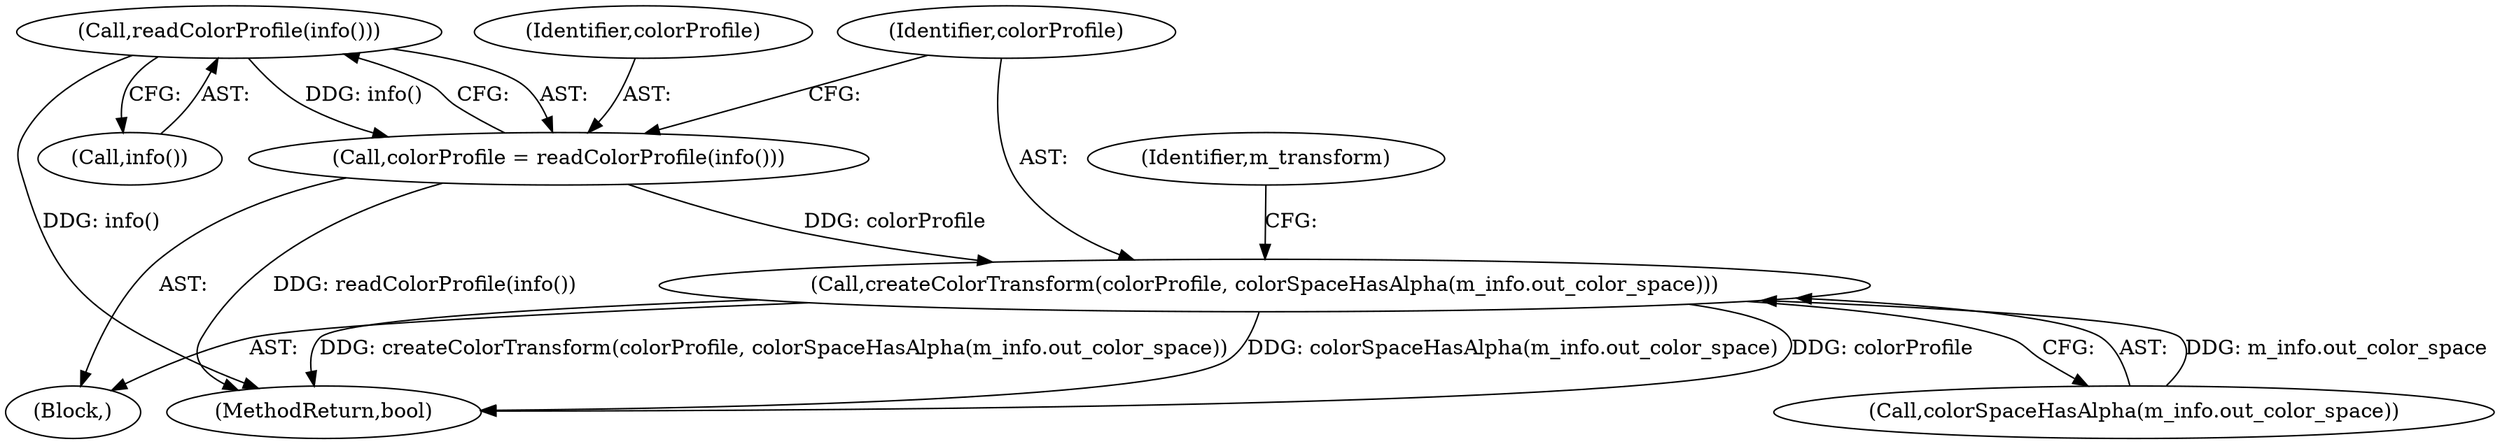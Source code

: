 digraph "0_Chrome_f7038db6ef172459f14b1b67a5155b8dd210be0f@API" {
"1000258" [label="(Call,readColorProfile(info()))"];
"1000256" [label="(Call,colorProfile = readColorProfile(info()))"];
"1000260" [label="(Call,createColorTransform(colorProfile, colorSpaceHasAlpha(m_info.out_color_space)))"];
"1000254" [label="(Block,)"];
"1000525" [label="(MethodReturn,bool)"];
"1000258" [label="(Call,readColorProfile(info()))"];
"1000259" [label="(Call,info())"];
"1000260" [label="(Call,createColorTransform(colorProfile, colorSpaceHasAlpha(m_info.out_color_space)))"];
"1000257" [label="(Identifier,colorProfile)"];
"1000261" [label="(Identifier,colorProfile)"];
"1000262" [label="(Call,colorSpaceHasAlpha(m_info.out_color_space))"];
"1000256" [label="(Call,colorProfile = readColorProfile(info()))"];
"1000268" [label="(Identifier,m_transform)"];
"1000258" -> "1000256"  [label="AST: "];
"1000258" -> "1000259"  [label="CFG: "];
"1000259" -> "1000258"  [label="AST: "];
"1000256" -> "1000258"  [label="CFG: "];
"1000258" -> "1000525"  [label="DDG: info()"];
"1000258" -> "1000256"  [label="DDG: info()"];
"1000256" -> "1000254"  [label="AST: "];
"1000257" -> "1000256"  [label="AST: "];
"1000261" -> "1000256"  [label="CFG: "];
"1000256" -> "1000525"  [label="DDG: readColorProfile(info())"];
"1000256" -> "1000260"  [label="DDG: colorProfile"];
"1000260" -> "1000254"  [label="AST: "];
"1000260" -> "1000262"  [label="CFG: "];
"1000261" -> "1000260"  [label="AST: "];
"1000262" -> "1000260"  [label="AST: "];
"1000268" -> "1000260"  [label="CFG: "];
"1000260" -> "1000525"  [label="DDG: createColorTransform(colorProfile, colorSpaceHasAlpha(m_info.out_color_space))"];
"1000260" -> "1000525"  [label="DDG: colorSpaceHasAlpha(m_info.out_color_space)"];
"1000260" -> "1000525"  [label="DDG: colorProfile"];
"1000262" -> "1000260"  [label="DDG: m_info.out_color_space"];
}
